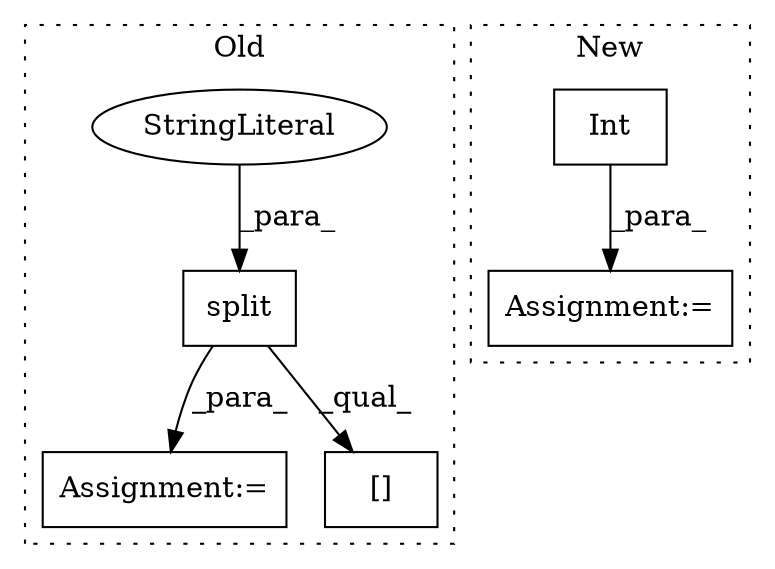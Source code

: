 digraph G {
subgraph cluster0 {
1 [label="split" a="32" s="988,997" l="6,1" shape="box"];
3 [label="Assignment:=" a="7" s="968" l="1" shape="box"];
4 [label="StringLiteral" a="45" s="994" l="3" shape="ellipse"];
6 [label="[]" a="2" s="973,1000" l="26,1" shape="box"];
label = "Old";
style="dotted";
}
subgraph cluster1 {
2 [label="Int" a="32" s="1067,1072" l="4,1" shape="box"];
5 [label="Assignment:=" a="7" s="1279" l="1" shape="box"];
label = "New";
style="dotted";
}
1 -> 6 [label="_qual_"];
1 -> 3 [label="_para_"];
2 -> 5 [label="_para_"];
4 -> 1 [label="_para_"];
}